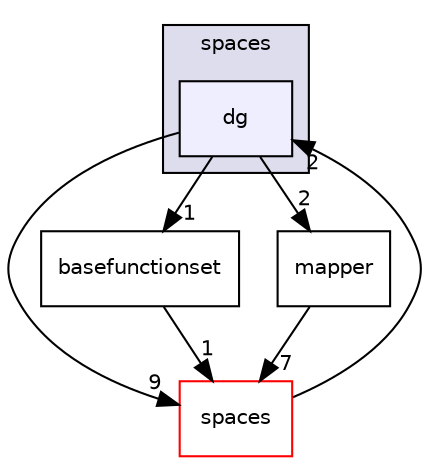 digraph "dg" {
  compound=true
  node [ fontsize="10", fontname="Helvetica"];
  edge [ labelfontsize="10", labelfontname="Helvetica"];
  subgraph clusterdir_4ffd1a13c5d71df01de237c0b18f9ccc {
    graph [ bgcolor="#ddddee", pencolor="black", label="spaces" fontname="Helvetica", fontsize="10", URL="dir_4ffd1a13c5d71df01de237c0b18f9ccc.html"]
  dir_304a8cf4b3c079bdc4deacd41cb3accd [shape=box, label="dg", style="filled", fillcolor="#eeeeff", pencolor="black", URL="dir_304a8cf4b3c079bdc4deacd41cb3accd.html"];
  }
  dir_43d0cc378a1b7044a9ebea179385123e [shape=box label="spaces" fillcolor="white" style="filled" color="red" URL="dir_43d0cc378a1b7044a9ebea179385123e.html"];
  dir_6c9a67652d8ab50acc80888aaa160e15 [shape=box label="basefunctionset" URL="dir_6c9a67652d8ab50acc80888aaa160e15.html"];
  dir_2976840a02670776ce074c9bfc91cf52 [shape=box label="mapper" URL="dir_2976840a02670776ce074c9bfc91cf52.html"];
  dir_43d0cc378a1b7044a9ebea179385123e->dir_304a8cf4b3c079bdc4deacd41cb3accd [headlabel="2", labeldistance=1.5 headhref="dir_000007_000028.html"];
  dir_304a8cf4b3c079bdc4deacd41cb3accd->dir_43d0cc378a1b7044a9ebea179385123e [headlabel="9", labeldistance=1.5 headhref="dir_000028_000007.html"];
  dir_304a8cf4b3c079bdc4deacd41cb3accd->dir_6c9a67652d8ab50acc80888aaa160e15 [headlabel="1", labeldistance=1.5 headhref="dir_000028_000031.html"];
  dir_304a8cf4b3c079bdc4deacd41cb3accd->dir_2976840a02670776ce074c9bfc91cf52 [headlabel="2", labeldistance=1.5 headhref="dir_000028_000021.html"];
  dir_6c9a67652d8ab50acc80888aaa160e15->dir_43d0cc378a1b7044a9ebea179385123e [headlabel="1", labeldistance=1.5 headhref="dir_000031_000007.html"];
  dir_2976840a02670776ce074c9bfc91cf52->dir_43d0cc378a1b7044a9ebea179385123e [headlabel="7", labeldistance=1.5 headhref="dir_000021_000007.html"];
}
